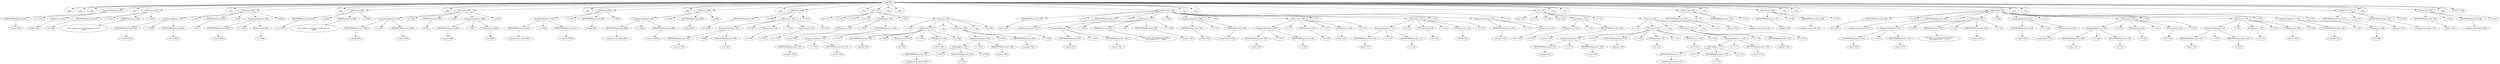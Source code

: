 digraph {

"Prog_6907"->"<
>6908";
"Prog_6907"->"<
>6909";
"Prog_6907"->"<
>6910";
"Prog_6907"->"AssignmentOpetators_6911";
"AssignmentOpetators_6911"->"IDENTIFIERExpression_6912";
"IDENTIFIERExpression_6912"->"<nreps>6913";
"AssignmentOpetators_6911"->"<=>6914";
"AssignmentOpetators_6911"->"INTExpression_6915";
"INTExpression_6915"->"<10000>6916";
"Prog_6907"->"<
>6917";
"Prog_6907"->"CallFunction_6918";
"CallFunction_6918"->"IDENTIFIERExpression_6919";
"IDENTIFIERExpression_6919"->"<cat>6920";
"CallFunction_6918"->"<(>6921";
"CallFunction_6918"->"STRINGExpression_6922";
"STRINGExpression_6922"->"<\nEnter sample size for small sample size plot \n>6923";
"CallFunction_6918"->"<)>6924";
"Prog_6907"->"<
>6925";
"Prog_6907"->"CallFunction_6926";
"CallFunction_6926"->"AssignmentOpetators_6927";
"AssignmentOpetators_6927"->"IDENTIFIERExpression_6928";
"IDENTIFIERExpression_6928"->"<nsmall>6929";
"AssignmentOpetators_6927"->"<<->6930";
"AssignmentOpetators_6927"->"IDENTIFIERExpression_6931";
"IDENTIFIERExpression_6931"->"<scan>6932";
"CallFunction_6926"->"<(>6933";
"CallFunction_6926"->"STRINGExpression_6934";
"STRINGExpression_6934"->"<>6935";
"CallFunction_6926"->"<,>6936";
"CallFunction_6926"->"AssignmentOpetators_6937";
"AssignmentOpetators_6937"->"IDENTIFIERExpression_6938";
"IDENTIFIERExpression_6938"->"<nmax>6939";
"AssignmentOpetators_6937"->"<=>6940";
"AssignmentOpetators_6937"->"INTExpression_6941";
"INTExpression_6941"->"<1>6942";
"CallFunction_6926"->"<)>6943";
"Prog_6907"->"<
>6944";
"Prog_6907"->"CallFunction_6945";
"CallFunction_6945"->"IDENTIFIERExpression_6946";
"IDENTIFIERExpression_6946"->"<cat>6947";
"CallFunction_6945"->"<(>6948";
"CallFunction_6945"->"STRINGExpression_6949";
"STRINGExpression_6949"->"<\nEnter sample size for large sample size plot \n>6950";
"CallFunction_6945"->"<)>6951";
"Prog_6907"->"<
>6952";
"Prog_6907"->"CallFunction_6953";
"CallFunction_6953"->"AssignmentOpetators_6954";
"AssignmentOpetators_6954"->"IDENTIFIERExpression_6955";
"IDENTIFIERExpression_6955"->"<nlarge>6956";
"AssignmentOpetators_6954"->"<<->6957";
"AssignmentOpetators_6954"->"IDENTIFIERExpression_6958";
"IDENTIFIERExpression_6958"->"<scan>6959";
"CallFunction_6953"->"<(>6960";
"CallFunction_6953"->"STRINGExpression_6961";
"STRINGExpression_6961"->"<>6962";
"CallFunction_6953"->"<,>6963";
"CallFunction_6953"->"AssignmentOpetators_6964";
"AssignmentOpetators_6964"->"IDENTIFIERExpression_6965";
"IDENTIFIERExpression_6965"->"<nmax>6966";
"AssignmentOpetators_6964"->"<=>6967";
"AssignmentOpetators_6964"->"INTExpression_6968";
"INTExpression_6968"->"<1>6969";
"CallFunction_6953"->"<)>6970";
"Prog_6907"->"<
>6971";
"Prog_6907"->"CallFunction_6972";
"CallFunction_6972"->"AssignmentOpetators_6973";
"AssignmentOpetators_6973"->"IDENTIFIERExpression_6974";
"IDENTIFIERExpression_6974"->"<sampdist.mean.small>6975";
"AssignmentOpetators_6973"->"<<->6976";
"AssignmentOpetators_6973"->"IDENTIFIERExpression_6977";
"IDENTIFIERExpression_6977"->"<numeric>6978";
"CallFunction_6972"->"<(>6979";
"CallFunction_6972"->"IDENTIFIERExpression_6980";
"IDENTIFIERExpression_6980"->"<nreps>6981";
"CallFunction_6972"->"<)>6982";
"Prog_6907"->"<
>6983";
"Prog_6907"->"CallFunction_6984";
"CallFunction_6984"->"AssignmentOpetators_6985";
"AssignmentOpetators_6985"->"IDENTIFIERExpression_6986";
"IDENTIFIERExpression_6986"->"<sampdist.mean.large>6987";
"AssignmentOpetators_6985"->"<<->6988";
"AssignmentOpetators_6985"->"IDENTIFIERExpression_6989";
"IDENTIFIERExpression_6989"->"<numeric>6990";
"CallFunction_6984"->"<(>6991";
"CallFunction_6984"->"IDENTIFIERExpression_6992";
"IDENTIFIERExpression_6992"->"<nreps>6993";
"CallFunction_6984"->"<)>6994";
"Prog_6907"->"<
>6995";
"Prog_6907"->"CallFunction_6996";
"CallFunction_6996"->"IDENTIFIERExpression_6997";
"IDENTIFIERExpression_6997"->"<par>6998";
"CallFunction_6996"->"<(>6999";
"CallFunction_6996"->"CallFunction_7000";
"CallFunction_7000"->"AssignmentOpetators_7001";
"AssignmentOpetators_7001"->"IDENTIFIERExpression_7002";
"IDENTIFIERExpression_7002"->"<mfrow>7003";
"AssignmentOpetators_7001"->"<=>7004";
"AssignmentOpetators_7001"->"IDENTIFIERExpression_7005";
"IDENTIFIERExpression_7005"->"<c>7006";
"CallFunction_7000"->"<(>7007";
"CallFunction_7000"->"INTExpression_7008";
"INTExpression_7008"->"<2>7009";
"CallFunction_7000"->"<,>7010";
"CallFunction_7000"->"INTExpression_7011";
"INTExpression_7011"->"<2>7012";
"CallFunction_7000"->"<)>7013";
"CallFunction_6996"->"<)>7014";
"Prog_6907"->"<
>7015";
"Prog_6907"->"For_7016";
"For_7016"->"<for>7017";
"For_7016"->"<(>7018";
"For_7016"->"<i>7019";
"For_7016"->"<in>7020";
"For_7016"->"ColonOperator_7021";
"ColonOperator_7021"->"INTExpression_7022";
"INTExpression_7022"->"<1>7023";
"ColonOperator_7021"->"<:>7024";
"ColonOperator_7021"->"IDENTIFIERExpression_7025";
"IDENTIFIERExpression_7025"->"<nreps>7026";
"For_7016"->"<)>7027";
"For_7016"->"Compound_7028";
"Compound_7028"->"<{>7029";
"Compound_7028"->"CallFunction_7030";
"CallFunction_7030"->"AssignmentOpetators_7031";
"AssignmentOpetators_7031"->"IDENTIFIERExpression_7032";
"IDENTIFIERExpression_7032"->"<sample>7033";
"AssignmentOpetators_7031"->"<<->7034";
"AssignmentOpetators_7031"->"IDENTIFIERExpression_7035";
"IDENTIFIERExpression_7035"->"<runif>7036";
"CallFunction_7030"->"<(>7037";
"CallFunction_7030"->"IDENTIFIERExpression_7038";
"IDENTIFIERExpression_7038"->"<nsmall>7039";
"CallFunction_7030"->"<,>7040";
"CallFunction_7030"->"INTExpression_7041";
"INTExpression_7041"->"<0>7042";
"CallFunction_7030"->"<,>7043";
"CallFunction_7030"->"INTExpression_7044";
"INTExpression_7044"->"<100>7045";
"CallFunction_7030"->"<)>7046";
"Compound_7028"->"<
>7047";
"Compound_7028"->"CallFunction_7048";
"CallFunction_7048"->"AssignmentOpetators_7049";
"AssignmentOpetators_7049"->"IndexingBasic_7050";
"IndexingBasic_7050"->"IDENTIFIERExpression_7051";
"IDENTIFIERExpression_7051"->"<sampdist.mean.small>7052";
"IndexingBasic_7050"->"<[>7053";
"IndexingBasic_7050"->"IDENTIFIERExpression_7054";
"IDENTIFIERExpression_7054"->"<i>7055";
"IndexingBasic_7050"->"<]>7056";
"AssignmentOpetators_7049"->"<<->7057";
"AssignmentOpetators_7049"->"IDENTIFIERExpression_7058";
"IDENTIFIERExpression_7058"->"<mean>7059";
"CallFunction_7048"->"<(>7060";
"CallFunction_7048"->"IDENTIFIERExpression_7061";
"IDENTIFIERExpression_7061"->"<sample>7062";
"CallFunction_7048"->"<)>7063";
"Compound_7028"->"<
>7064";
"Compound_7028"->"<}>7065";
"Prog_6907"->"<
>7066";
"Prog_6907"->"<
>7067";
"Prog_6907"->"CallFunction_7068";
"CallFunction_7068"->"IDENTIFIERExpression_7069";
"IDENTIFIERExpression_7069"->"<hist>7070";
"CallFunction_7068"->"<(>7071";
"CallFunction_7068"->"IDENTIFIERExpression_7072";
"IDENTIFIERExpression_7072"->"<sampdist.mean.small>7073";
"CallFunction_7068"->"<,>7074";
"CallFunction_7068"->"CallFunction_7075";
"CallFunction_7075"->"AssignmentOpetators_7076";
"AssignmentOpetators_7076"->"IDENTIFIERExpression_7077";
"IDENTIFIERExpression_7077"->"<main>7078";
"AssignmentOpetators_7076"->"<=>7079";
"AssignmentOpetators_7076"->"IDENTIFIERExpression_7080";
"IDENTIFIERExpression_7080"->"<paste>7081";
"CallFunction_7075"->"<(>7082";
"CallFunction_7075"->"STRINGExpression_7083";
"STRINGExpression_7083"->"<'Histogram of Sampling Distribution \n with sample size = '>7084";
"CallFunction_7075"->"<,>7085";
"CallFunction_7075"->"IDENTIFIERExpression_7086";
"IDENTIFIERExpression_7086"->"<nsmall>7087";
"CallFunction_7075"->"<)>7088";
"CallFunction_7068"->"<,>7089";
"CallFunction_7068"->"AssignmentOpetators_7090";
"AssignmentOpetators_7090"->"IDENTIFIERExpression_7091";
"IDENTIFIERExpression_7091"->"<xlab>7092";
"AssignmentOpetators_7090"->"<=>7093";
"AssignmentOpetators_7090"->"STRINGExpression_7094";
"STRINGExpression_7094"->"<'Sample Mean'>7095";
"CallFunction_7068"->"<,>7096";
"CallFunction_7068"->"CallFunction_7097";
"CallFunction_7097"->"AssignmentOpetators_7098";
"AssignmentOpetators_7098"->"IDENTIFIERExpression_7099";
"IDENTIFIERExpression_7099"->"<xlim>7100";
"AssignmentOpetators_7098"->"<=>7101";
"AssignmentOpetators_7098"->"IDENTIFIERExpression_7102";
"IDENTIFIERExpression_7102"->"<c>7103";
"CallFunction_7097"->"<(>7104";
"CallFunction_7097"->"INTExpression_7105";
"INTExpression_7105"->"<0>7106";
"CallFunction_7097"->"<,>7107";
"CallFunction_7097"->"INTExpression_7108";
"INTExpression_7108"->"<100>7109";
"CallFunction_7097"->"<)>7110";
"CallFunction_7068"->"<,>7111";
"CallFunction_7068"->"CallFunction_7112";
"CallFunction_7112"->"AssignmentOpetators_7113";
"AssignmentOpetators_7113"->"IDENTIFIERExpression_7114";
"IDENTIFIERExpression_7114"->"<ylim>7115";
"AssignmentOpetators_7113"->"<=>7116";
"AssignmentOpetators_7113"->"IDENTIFIERExpression_7117";
"IDENTIFIERExpression_7117"->"<c>7118";
"CallFunction_7112"->"<(>7119";
"CallFunction_7112"->"INTExpression_7120";
"INTExpression_7120"->"<0>7121";
"CallFunction_7112"->"<,>7122";
"CallFunction_7112"->"INTExpression_7123";
"INTExpression_7123"->"<2000>7124";
"CallFunction_7112"->"<)>7125";
"CallFunction_7068"->"<,>7126";
"CallFunction_7068"->"AssignmentOpetators_7127";
"AssignmentOpetators_7127"->"IDENTIFIERExpression_7128";
"IDENTIFIERExpression_7128"->"<breaks>7129";
"AssignmentOpetators_7127"->"<=>7130";
"AssignmentOpetators_7127"->"INTExpression_7131";
"INTExpression_7131"->"<25>7132";
"CallFunction_7068"->"<)>7133";
"Prog_6907"->"<
>7134";
"Prog_6907"->"<
>7135";
"Prog_6907"->"For_7136";
"For_7136"->"<for>7137";
"For_7136"->"<(>7138";
"For_7136"->"<i>7139";
"For_7136"->"<in>7140";
"For_7136"->"ColonOperator_7141";
"ColonOperator_7141"->"INTExpression_7142";
"INTExpression_7142"->"<1>7143";
"ColonOperator_7141"->"<:>7144";
"ColonOperator_7141"->"IDENTIFIERExpression_7145";
"IDENTIFIERExpression_7145"->"<nreps>7146";
"For_7136"->"<)>7147";
"For_7136"->"Compound_7148";
"Compound_7148"->"<{>7149";
"Compound_7148"->"CallFunction_7150";
"CallFunction_7150"->"AssignmentOpetators_7151";
"AssignmentOpetators_7151"->"IDENTIFIERExpression_7152";
"IDENTIFIERExpression_7152"->"<sample>7153";
"AssignmentOpetators_7151"->"<<->7154";
"AssignmentOpetators_7151"->"IDENTIFIERExpression_7155";
"IDENTIFIERExpression_7155"->"<runif>7156";
"CallFunction_7150"->"<(>7157";
"CallFunction_7150"->"IDENTIFIERExpression_7158";
"IDENTIFIERExpression_7158"->"<nlarge>7159";
"CallFunction_7150"->"<,>7160";
"CallFunction_7150"->"INTExpression_7161";
"INTExpression_7161"->"<0>7162";
"CallFunction_7150"->"<,>7163";
"CallFunction_7150"->"INTExpression_7164";
"INTExpression_7164"->"<100>7165";
"CallFunction_7150"->"<)>7166";
"Compound_7148"->"<
>7167";
"Compound_7148"->"CallFunction_7168";
"CallFunction_7168"->"AssignmentOpetators_7169";
"AssignmentOpetators_7169"->"IndexingBasic_7170";
"IndexingBasic_7170"->"IDENTIFIERExpression_7171";
"IDENTIFIERExpression_7171"->"<sampdist.mean.large>7172";
"IndexingBasic_7170"->"<[>7173";
"IndexingBasic_7170"->"IDENTIFIERExpression_7174";
"IDENTIFIERExpression_7174"->"<i>7175";
"IndexingBasic_7170"->"<]>7176";
"AssignmentOpetators_7169"->"<<->7177";
"AssignmentOpetators_7169"->"IDENTIFIERExpression_7178";
"IDENTIFIERExpression_7178"->"<mean>7179";
"CallFunction_7168"->"<(>7180";
"CallFunction_7168"->"IDENTIFIERExpression_7181";
"IDENTIFIERExpression_7181"->"<sample>7182";
"CallFunction_7168"->"<)>7183";
"Compound_7148"->"<
>7184";
"Compound_7148"->"<}>7185";
"Prog_6907"->"<
>7186";
"Prog_6907"->"<
>7187";
"Prog_6907"->"CallFunction_7188";
"CallFunction_7188"->"IDENTIFIERExpression_7189";
"IDENTIFIERExpression_7189"->"<qqnorm>7190";
"CallFunction_7188"->"<(>7191";
"CallFunction_7188"->"IDENTIFIERExpression_7192";
"IDENTIFIERExpression_7192"->"<sampdist.mean.small>7193";
"CallFunction_7188"->"<)>7194";
"Prog_6907"->"<
>7195";
"Prog_6907"->"CallFunction_7196";
"CallFunction_7196"->"IDENTIFIERExpression_7197";
"IDENTIFIERExpression_7197"->"<qqline>7198";
"CallFunction_7196"->"<(>7199";
"CallFunction_7196"->"IDENTIFIERExpression_7200";
"IDENTIFIERExpression_7200"->"<sampdist.mean.small>7201";
"CallFunction_7196"->"<)>7202";
"Prog_6907"->"<
>7203";
"Prog_6907"->"<
>7204";
"Prog_6907"->"CallFunction_7205";
"CallFunction_7205"->"IDENTIFIERExpression_7206";
"IDENTIFIERExpression_7206"->"<hist>7207";
"CallFunction_7205"->"<(>7208";
"CallFunction_7205"->"IDENTIFIERExpression_7209";
"IDENTIFIERExpression_7209"->"<sampdist.mean.large>7210";
"CallFunction_7205"->"<,>7211";
"CallFunction_7205"->"CallFunction_7212";
"CallFunction_7212"->"AssignmentOpetators_7213";
"AssignmentOpetators_7213"->"IDENTIFIERExpression_7214";
"IDENTIFIERExpression_7214"->"<main>7215";
"AssignmentOpetators_7213"->"<=>7216";
"AssignmentOpetators_7213"->"IDENTIFIERExpression_7217";
"IDENTIFIERExpression_7217"->"<paste>7218";
"CallFunction_7212"->"<(>7219";
"CallFunction_7212"->"STRINGExpression_7220";
"STRINGExpression_7220"->"<'Histogram of Sampling Distribution \n with sample size = '>7221";
"CallFunction_7212"->"<,>7222";
"CallFunction_7212"->"IDENTIFIERExpression_7223";
"IDENTIFIERExpression_7223"->"<nlarge>7224";
"CallFunction_7212"->"<)>7225";
"CallFunction_7205"->"<,>7226";
"CallFunction_7205"->"AssignmentOpetators_7227";
"AssignmentOpetators_7227"->"IDENTIFIERExpression_7228";
"IDENTIFIERExpression_7228"->"<xlab>7229";
"AssignmentOpetators_7227"->"<=>7230";
"AssignmentOpetators_7227"->"STRINGExpression_7231";
"STRINGExpression_7231"->"<'Sample Mean'>7232";
"CallFunction_7205"->"<,>7233";
"CallFunction_7205"->"CallFunction_7234";
"CallFunction_7234"->"AssignmentOpetators_7235";
"AssignmentOpetators_7235"->"IDENTIFIERExpression_7236";
"IDENTIFIERExpression_7236"->"<xlim>7237";
"AssignmentOpetators_7235"->"<=>7238";
"AssignmentOpetators_7235"->"IDENTIFIERExpression_7239";
"IDENTIFIERExpression_7239"->"<c>7240";
"CallFunction_7234"->"<(>7241";
"CallFunction_7234"->"INTExpression_7242";
"INTExpression_7242"->"<0>7243";
"CallFunction_7234"->"<,>7244";
"CallFunction_7234"->"INTExpression_7245";
"INTExpression_7245"->"<100>7246";
"CallFunction_7234"->"<)>7247";
"CallFunction_7205"->"<,>7248";
"CallFunction_7205"->"CallFunction_7249";
"CallFunction_7249"->"AssignmentOpetators_7250";
"AssignmentOpetators_7250"->"IDENTIFIERExpression_7251";
"IDENTIFIERExpression_7251"->"<ylim>7252";
"AssignmentOpetators_7250"->"<=>7253";
"AssignmentOpetators_7250"->"IDENTIFIERExpression_7254";
"IDENTIFIERExpression_7254"->"<c>7255";
"CallFunction_7249"->"<(>7256";
"CallFunction_7249"->"INTExpression_7257";
"INTExpression_7257"->"<0>7258";
"CallFunction_7249"->"<,>7259";
"CallFunction_7249"->"INTExpression_7260";
"INTExpression_7260"->"<2000>7261";
"CallFunction_7249"->"<)>7262";
"CallFunction_7205"->"<,>7263";
"CallFunction_7205"->"AssignmentOpetators_7264";
"AssignmentOpetators_7264"->"IDENTIFIERExpression_7265";
"IDENTIFIERExpression_7265"->"<breaks>7266";
"AssignmentOpetators_7264"->"<=>7267";
"AssignmentOpetators_7264"->"INTExpression_7268";
"INTExpression_7268"->"<25>7269";
"CallFunction_7205"->"<)>7270";
"Prog_6907"->"<
>7271";
"Prog_6907"->"<
>7272";
"Prog_6907"->"CallFunction_7273";
"CallFunction_7273"->"IDENTIFIERExpression_7274";
"IDENTIFIERExpression_7274"->"<qqnorm>7275";
"CallFunction_7273"->"<(>7276";
"CallFunction_7273"->"IDENTIFIERExpression_7277";
"IDENTIFIERExpression_7277"->"<sampdist.mean.large>7278";
"CallFunction_7273"->"<)>7279";
"Prog_6907"->"<
>7280";
"Prog_6907"->"CallFunction_7281";
"CallFunction_7281"->"IDENTIFIERExpression_7282";
"IDENTIFIERExpression_7282"->"<qqline>7283";
"CallFunction_7281"->"<(>7284";
"CallFunction_7281"->"IDENTIFIERExpression_7285";
"IDENTIFIERExpression_7285"->"<sampdist.mean.large>7286";
"CallFunction_7281"->"<)>7287";
"Prog_6907"->"<
>7288";
"Prog_6907"->"<<EOF>>7289";
}
